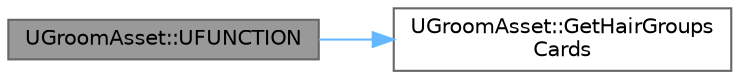 digraph "UGroomAsset::UFUNCTION"
{
 // INTERACTIVE_SVG=YES
 // LATEX_PDF_SIZE
  bgcolor="transparent";
  edge [fontname=Helvetica,fontsize=10,labelfontname=Helvetica,labelfontsize=10];
  node [fontname=Helvetica,fontsize=10,shape=box,height=0.2,width=0.4];
  rankdir="LR";
  Node1 [id="Node000001",label="UGroomAsset::UFUNCTION",height=0.2,width=0.4,color="gray40", fillcolor="grey60", style="filled", fontcolor="black",tooltip=" "];
  Node1 -> Node2 [id="edge1_Node000001_Node000002",color="steelblue1",style="solid",tooltip=" "];
  Node2 [id="Node000002",label="UGroomAsset::GetHairGroups\lCards",height=0.2,width=0.4,color="grey40", fillcolor="white", style="filled",URL="$da/dec/classUGroomAsset.html#aab748c297c90ba13d9abb8299b01dea0",tooltip=" "];
}
